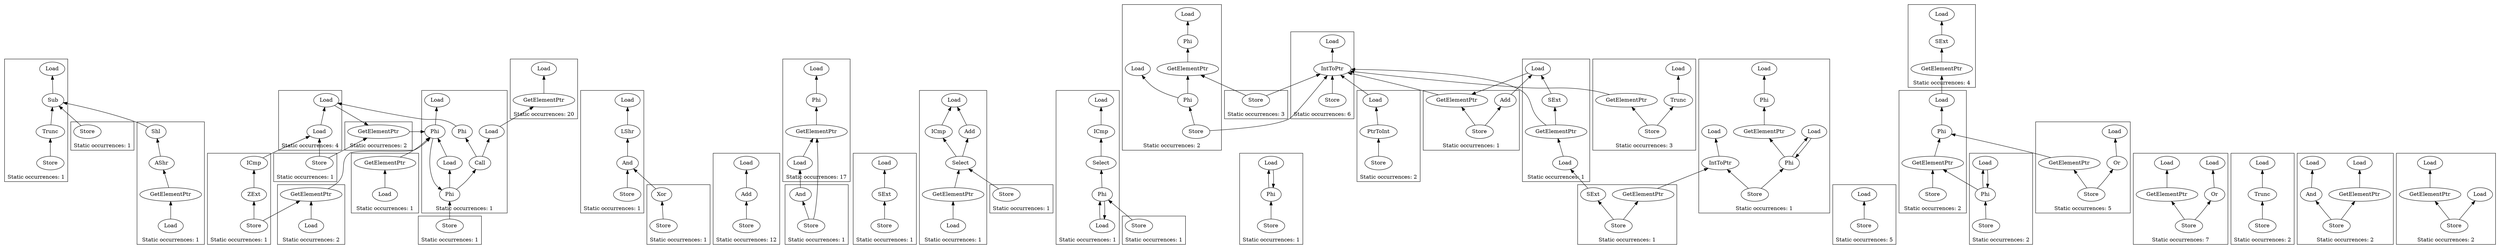 strict digraph {
rankdir=BT
subgraph {
346 [label="Sub"]
346 -> {
345
}
345 [label="Load"]
350 [label="Store"]
350 -> {
348
}
348 [label="Trunc"]
348 -> {
346
}
cluster=true
label=<Static occurrences: 1>
}
subgraph {
70 [label="Load"]
70 -> {
68
}
68 [label="Load"]
cluster=true
label=<Static occurrences: 4>
}
subgraph {
283 [label="Store"]
283 -> {
281
}
281 [label="And"]
281 -> {
280
}
280 [label="LShr"]
280 -> {
277
}
277 [label="Load"]
cluster=true
label=<Static occurrences: 1>
}
subgraph {
49 [label="Add"]
49 -> {
48
}
48 [label="Load"]
50 [label="Store"]
50 -> {
49
}
cluster=true
label=<Static occurrences: 12>
}
subgraph {
169 [label="Phi"]
169 -> {
166
}
166 [label="Load"]
178 [label="Load"]
178 -> {
177
}
177 [label="GetElementPtr"]
177 -> {
169
}
cluster=true
label=<Static occurrences: 17>
}
subgraph {
81 [label="Store"]
81 -> {
80
}
80 [label="SExt"]
80 -> {
79
}
79 [label="Load"]
cluster=true
label=<Static occurrences: 1>
}
subgraph {
359 [label="ICmp"]
359 -> {
357
}
357 [label="Load"]
362 [label="GetElementPtr"]
362 -> {
360
360
}
360 [label="Select"]
360 -> {
358
359
}
358 [label="Add"]
358 -> {
357
}
357 [label="Load"]
363 [label="Load"]
363 -> {
362
362
}
cluster=true
label=<Static occurrences: 1>
}
subgraph {
441 [label="Load"]
441 -> {
439
439
}
439 [label="Phi"]
439 -> {
441
434
}
434 [label="Select"]
434 -> {
433
}
433 [label="ICmp"]
433 -> {
432
}
432 [label="Load"]
cluster=true
label=<Static occurrences: 1>
}
subgraph {
76 [label="Phi"]
76 -> {
68
}
68 [label="Load"]
118 [label="Load"]
118 -> {
62
62
62
62
}
120 [label="Phi"]
120 -> {
108
108
118
}
62 [label="Phi"]
62 -> {
59
120
120
120
}
59 [label="Load"]
108 [label="Call"]
108 -> {
107
76
}
107 [label="Load"]
cluster=true
label=<Static occurrences: 1>
}
subgraph {
254 [label="Phi"]
254 -> {
256
}
256 [label="Load"]
259 [label="Store"]
259 -> {
254
}
cluster=true
label=<Static occurrences: 1>
}
subgraph {
457 [label="PtrToInt"]
457 -> {
456
}
456 [label="Load"]
458 [label="Store"]
458 -> {
457
}
cluster=true
label=<Static occurrences: 2>
}
subgraph {
483 [label="Store"]
483 -> {
449
}
449 [label="IntToPtr"]
449 -> {
446
}
446 [label="Load"]
cluster=true
label=<Static occurrences: 6>
}
subgraph {
487 [label="GetElementPtr"]
487 -> {
472
}
472 [label="Phi"]
472 -> {
469
}
469 [label="Load"]
512 [label="Store"]
512 -> {
449
507
507
}
449 [label="IntToPtr"]
449 -> {
446
}
446 [label="Load"]
507 [label="Phi"]
507 -> {
487
509
}
509 [label="Load"]
cluster=true
label=<Static occurrences: 2>
}
subgraph {
526 [label="Load"]
526 -> {
525
525
}
525 [label="GetElementPtr"]
525 -> {
449
524
}
449 [label="IntToPtr"]
449 -> {
446
}
446 [label="Load"]
524 [label="SExt"]
524 -> {
452
}
452 [label="Load"]
cluster=true
label=<Static occurrences: 1>
}
subgraph {
530 [label="Add"]
530 -> {
452
}
452 [label="Load"]
451 [label="GetElementPtr"]
451 -> {
449
}
531 [label="Store"]
531 -> {
530
451
}
449 [label="IntToPtr"]
449 -> {
446
}
446 [label="Load"]
cluster=true
label=<Static occurrences: 1>
}
subgraph {
452 [label="Load"]
452 -> {
451
}
451 [label="GetElementPtr"]
451 -> {
449
}
449 [label="IntToPtr"]
449 -> {
446
}
446 [label="Load"]
cluster=true
label=<Static occurrences: 4>
}
subgraph {
254 [label="Phi"]
254 -> {
256
}
256 [label="Load"]
256 -> {
254
}
cluster=true
label=<Static occurrences: 1>
}
subgraph {
13 [label="Store"]
13 -> {
12
}
12 [label="Load"]
cluster=true
label=<Static occurrences: 5>
}
subgraph {
204 [label="Phi"]
204 -> {
201
}
201 [label="Load"]
223 [label="Store"]
223 -> {
219
}
219 [label="GetElementPtr"]
219 -> {
204
}
cluster=true
label=<Static occurrences: 2>
}
subgraph {
560 [label="GetElementPtr"]
560 -> {
545
}
519 [label="IntToPtr"]
519 -> {
516
}
516 [label="Load"]
585 [label="Store"]
585 -> {
519
580
580
}
545 [label="Phi"]
545 -> {
542
}
542 [label="Load"]
580 [label="Phi"]
580 -> {
560
582
}
582 [label="Load"]
cluster=true
label=<Static occurrences: 1>
}
subgraph {
129 [label="Store"]
129 -> {
126
128
}
126 [label="GetElementPtr"]
126 -> {
125
}
125 [label="Load"]
128 [label="Or"]
128 -> {
127
}
127 [label="Load"]
cluster=true
label=<Static occurrences: 7>
}
subgraph {
169 [label="Phi"]
169 -> {
166
}
166 [label="Load"]
177 [label="GetElementPtr"]
177 -> {
169
}
179 [label="And"]
179 -> {
178
}
178 [label="Load"]
180 [label="Store"]
180 -> {
179
177
}
cluster=true
label=<Static occurrences: 1>
}
subgraph {
218 [label="Store"]
218 -> {
217
}
217 [label="Trunc"]
217 -> {
216
}
216 [label="Load"]
cluster=true
label=<Static occurrences: 2>
}
subgraph {
346 [label="Sub"]
346 -> {
345
}
345 [label="Load"]
347 [label="Store"]
347 -> {
346
}
cluster=true
label=<Static occurrences: 1>
}
subgraph {
224 [label="GetElementPtr"]
224 -> {
204
}
227 [label="Store"]
227 -> {
224
226
}
226 [label="Or"]
226 -> {
225
}
225 [label="Load"]
204 [label="Phi"]
204 -> {
201
}
201 [label="Load"]
cluster=true
label=<Static occurrences: 5>
}
subgraph {
377 [label="AShr"]
377 -> {
376
}
378 [label="GetElementPtr"]
378 -> {
377
}
346 [label="Sub"]
346 -> {
345
}
345 [label="Load"]
379 [label="Load"]
379 -> {
378
}
376 [label="Shl"]
376 -> {
346
}
cluster=true
label=<Static occurrences: 1>
}
subgraph {
121 [label="Store"]
121 -> {
120
120
120
}
120 [label="Phi"]
120 -> {
108
108
118
}
118 [label="Load"]
108 [label="Call"]
108 -> {
107
76
}
107 [label="Load"]
76 [label="Phi"]
76 -> {
68
}
68 [label="Load"]
cluster=true
label=<Static occurrences: 1>
}
subgraph {
486 [label="Store"]
486 -> {
460
485
}
460 [label="GetElementPtr"]
460 -> {
449
}
485 [label="Trunc"]
485 -> {
484
}
484 [label="Load"]
449 [label="IntToPtr"]
449 -> {
446
}
446 [label="Load"]
cluster=true
label=<Static occurrences: 3>
}
subgraph {
456 [label="Load"]
456 -> {
449
}
449 [label="IntToPtr"]
449 -> {
446
}
446 [label="Load"]
cluster=true
label=<Static occurrences: 2>
}
subgraph {
108 [label="Call"]
108 -> {
107
76
}
107 [label="Load"]
76 [label="Phi"]
76 -> {
68
}
68 [label="Load"]
68 -> {
67
67
67
67
}
67 [label="GetElementPtr"]
67 -> {
62
62
62
62
}
62 [label="Phi"]
62 -> {
59
120
120
120
}
59 [label="Load"]
120 [label="Phi"]
120 -> {
108
108
118
}
118 [label="Load"]
cluster=true
label=<Static occurrences: 2>
}
subgraph {
108 [label="Call"]
108 -> {
107
76
}
107 [label="Load"]
64 [label="GetElementPtr"]
64 -> {
62
62
62
62
}
76 [label="Phi"]
76 -> {
68
}
68 [label="Load"]
120 [label="Phi"]
120 -> {
108
108
118
}
118 [label="Load"]
65 [label="Load"]
65 -> {
64
64
64
64
}
62 [label="Phi"]
62 -> {
59
120
120
120
}
59 [label="Load"]
cluster=true
label=<Static occurrences: 2>
}
subgraph {
108 [label="Call"]
108 -> {
107
76
}
107 [label="Load"]
82 [label="GetElementPtr"]
82 -> {
62
62
62
62
}
76 [label="Phi"]
76 -> {
68
}
68 [label="Load"]
83 [label="Load"]
83 -> {
82
82
82
82
}
62 [label="Phi"]
62 -> {
59
120
120
120
}
59 [label="Load"]
120 [label="Phi"]
120 -> {
108
108
118
}
118 [label="Load"]
cluster=true
label=<Static occurrences: 1>
}
subgraph {
219 [label="GetElementPtr"]
219 -> {
204
}
244 [label="Store"]
244 -> {
239
239
}
204 [label="Phi"]
204 -> {
201
}
201 [label="Load"]
239 [label="Phi"]
239 -> {
219
241
}
241 [label="Load"]
cluster=true
label=<Static occurrences: 2>
}
subgraph {
298 [label="And"]
298 -> {
297
}
297 [label="Load"]
296 [label="GetElementPtr"]
296 -> {
287
}
287 [label="Load"]
299 [label="Store"]
299 -> {
298
296
}
cluster=true
label=<Static occurrences: 2>
}
subgraph {
73 [label="ZExt"]
73 -> {
72
}
62 [label="Phi"]
62 -> {
59
120
120
120
}
59 [label="Load"]
76 [label="Phi"]
76 -> {
68
}
68 [label="Load"]
64 [label="GetElementPtr"]
64 -> {
62
62
62
62
}
72 [label="ICmp"]
72 -> {
70
}
70 [label="Load"]
108 [label="Call"]
108 -> {
107
76
}
107 [label="Load"]
120 [label="Phi"]
120 -> {
108
108
118
}
118 [label="Load"]
74 [label="Store"]
74 -> {
64
64
64
64
73
}
cluster=true
label=<Static occurrences: 1>
}
subgraph {
529 [label="Store"]
529 -> {
528
527
}
519 [label="IntToPtr"]
519 -> {
516
}
516 [label="Load"]
528 [label="GetElementPtr"]
528 -> {
519
}
527 [label="SExt"]
527 -> {
526
}
526 [label="Load"]
cluster=true
label=<Static occurrences: 1>
}
subgraph {
308 [label="Xor"]
308 -> {
281
}
309 [label="Store"]
309 -> {
308
}
281 [label="And"]
281 -> {
280
}
280 [label="LShr"]
280 -> {
277
}
277 [label="Load"]
cluster=true
label=<Static occurrences: 1>
}
subgraph {
106 [label="GetElementPtr"]
106 -> {
105
}
105 [label="Load"]
107 [label="Load"]
107 -> {
106
}
cluster=true
label=<Static occurrences: 20>
}
subgraph {
201 [label="Load"]
201 -> {
200
}
200 [label="GetElementPtr"]
200 -> {
199
}
199 [label="SExt"]
199 -> {
193
}
193 [label="Load"]
cluster=true
label=<Static occurrences: 4>
}
subgraph {
112 [label="GetElementPtr"]
112 -> {
111
}
111 [label="Load"]
113 [label="Store"]
113 -> {
112
110
}
110 [label="Load"]
cluster=true
label=<Static occurrences: 2>
}
subgraph {
439 [label="Phi"]
439 -> {
441
434
}
441 [label="Load"]
434 [label="Select"]
434 -> {
433
}
444 [label="Store"]
444 -> {
439
439
}
433 [label="ICmp"]
433 -> {
432
}
432 [label="Load"]
cluster=true
label=<Static occurrences: 1>
}
subgraph {
108 [label="Call"]
108 -> {
107
76
}
107 [label="Load"]
76 [label="Phi"]
76 -> {
68
}
68 [label="Load"]
71 [label="Store"]
71 -> {
67
67
67
67
70
}
70 [label="Load"]
67 [label="GetElementPtr"]
67 -> {
62
62
62
62
}
62 [label="Phi"]
62 -> {
59
120
120
120
}
59 [label="Load"]
120 [label="Phi"]
120 -> {
108
108
118
}
118 [label="Load"]
cluster=true
label=<Static occurrences: 1>
}
subgraph {
472 [label="Phi"]
472 -> {
469
}
469 [label="Load"]
491 [label="Store"]
491 -> {
487
449
}
449 [label="IntToPtr"]
449 -> {
446
}
446 [label="Load"]
487 [label="GetElementPtr"]
487 -> {
472
}
cluster=true
label=<Static occurrences: 3>
}
subgraph {
241 [label="Load"]
241 -> {
239
239
}
219 [label="GetElementPtr"]
219 -> {
204
}
204 [label="Phi"]
204 -> {
201
}
201 [label="Load"]
239 [label="Phi"]
239 -> {
219
241
}
cluster=true
label=<Static occurrences: 4>
}
subgraph {
582 [label="Load"]
582 -> {
580
580
}
560 [label="GetElementPtr"]
560 -> {
545
}
545 [label="Phi"]
545 -> {
542
}
542 [label="Load"]
580 [label="Phi"]
580 -> {
560
582
}
cluster=true
label=<Static occurrences: 1>
}
subgraph {
359 [label="ICmp"]
359 -> {
357
}
357 [label="Load"]
360 [label="Select"]
360 -> {
358
359
}
361 [label="Store"]
361 -> {
360
360
}
358 [label="Add"]
358 -> {
357
}
357 [label="Load"]
cluster=true
label=<Static occurrences: 1>
}
}
